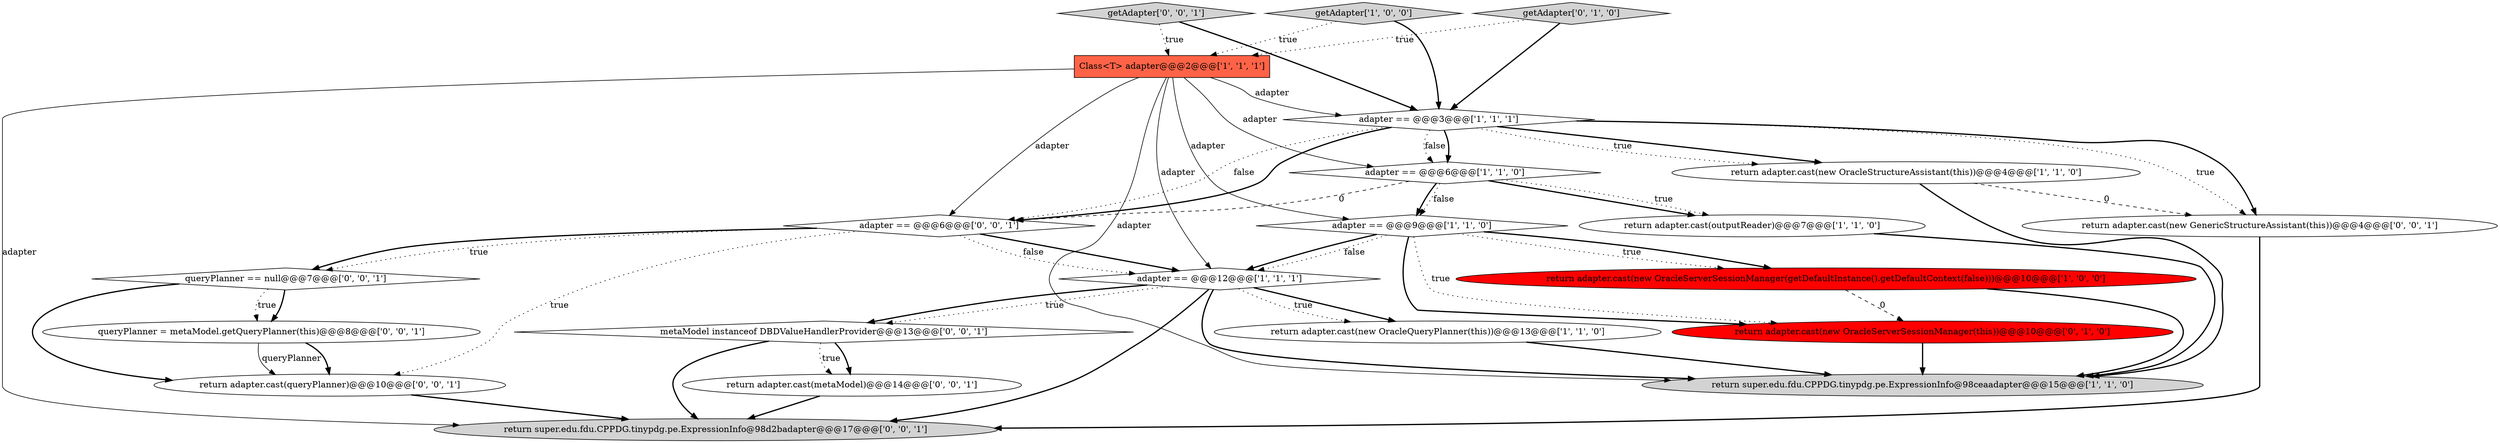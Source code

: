 digraph {
15 [style = filled, label = "return adapter.cast(new GenericStructureAssistant(this))@@@4@@@['0', '0', '1']", fillcolor = white, shape = ellipse image = "AAA0AAABBB3BBB"];
19 [style = filled, label = "queryPlanner == null@@@7@@@['0', '0', '1']", fillcolor = white, shape = diamond image = "AAA0AAABBB3BBB"];
13 [style = filled, label = "adapter == @@@6@@@['0', '0', '1']", fillcolor = white, shape = diamond image = "AAA0AAABBB3BBB"];
3 [style = filled, label = "return super.edu.fdu.CPPDG.tinypdg.pe.ExpressionInfo@98ceaadapter@@@15@@@['1', '1', '0']", fillcolor = lightgray, shape = ellipse image = "AAA0AAABBB1BBB"];
7 [style = filled, label = "adapter == @@@3@@@['1', '1', '1']", fillcolor = white, shape = diamond image = "AAA0AAABBB1BBB"];
10 [style = filled, label = "Class<T> adapter@@@2@@@['1', '1', '1']", fillcolor = tomato, shape = box image = "AAA0AAABBB1BBB"];
18 [style = filled, label = "queryPlanner = metaModel.getQueryPlanner(this)@@@8@@@['0', '0', '1']", fillcolor = white, shape = ellipse image = "AAA0AAABBB3BBB"];
20 [style = filled, label = "metaModel instanceof DBDValueHandlerProvider@@@13@@@['0', '0', '1']", fillcolor = white, shape = diamond image = "AAA0AAABBB3BBB"];
0 [style = filled, label = "getAdapter['1', '0', '0']", fillcolor = lightgray, shape = diamond image = "AAA0AAABBB1BBB"];
2 [style = filled, label = "adapter == @@@12@@@['1', '1', '1']", fillcolor = white, shape = diamond image = "AAA0AAABBB1BBB"];
17 [style = filled, label = "return super.edu.fdu.CPPDG.tinypdg.pe.ExpressionInfo@98d2badapter@@@17@@@['0', '0', '1']", fillcolor = lightgray, shape = ellipse image = "AAA0AAABBB3BBB"];
9 [style = filled, label = "return adapter.cast(outputReader)@@@7@@@['1', '1', '0']", fillcolor = white, shape = ellipse image = "AAA0AAABBB1BBB"];
12 [style = filled, label = "return adapter.cast(new OracleServerSessionManager(this))@@@10@@@['0', '1', '0']", fillcolor = red, shape = ellipse image = "AAA1AAABBB2BBB"];
8 [style = filled, label = "return adapter.cast(new OracleStructureAssistant(this))@@@4@@@['1', '1', '0']", fillcolor = white, shape = ellipse image = "AAA0AAABBB1BBB"];
14 [style = filled, label = "return adapter.cast(queryPlanner)@@@10@@@['0', '0', '1']", fillcolor = white, shape = ellipse image = "AAA0AAABBB3BBB"];
16 [style = filled, label = "return adapter.cast(metaModel)@@@14@@@['0', '0', '1']", fillcolor = white, shape = ellipse image = "AAA0AAABBB3BBB"];
4 [style = filled, label = "adapter == @@@9@@@['1', '1', '0']", fillcolor = white, shape = diamond image = "AAA0AAABBB1BBB"];
6 [style = filled, label = "return adapter.cast(new OracleQueryPlanner(this))@@@13@@@['1', '1', '0']", fillcolor = white, shape = ellipse image = "AAA0AAABBB1BBB"];
5 [style = filled, label = "adapter == @@@6@@@['1', '1', '0']", fillcolor = white, shape = diamond image = "AAA0AAABBB1BBB"];
1 [style = filled, label = "return adapter.cast(new OracleServerSessionManager(getDefaultInstance().getDefaultContext(false)))@@@10@@@['1', '0', '0']", fillcolor = red, shape = ellipse image = "AAA1AAABBB1BBB"];
21 [style = filled, label = "getAdapter['0', '0', '1']", fillcolor = lightgray, shape = diamond image = "AAA0AAABBB3BBB"];
11 [style = filled, label = "getAdapter['0', '1', '0']", fillcolor = lightgray, shape = diamond image = "AAA0AAABBB2BBB"];
2->20 [style = dotted, label="true"];
7->13 [style = bold, label=""];
2->17 [style = bold, label=""];
6->3 [style = bold, label=""];
5->13 [style = dashed, label="0"];
19->18 [style = bold, label=""];
10->13 [style = solid, label="adapter"];
2->20 [style = bold, label=""];
20->17 [style = bold, label=""];
18->14 [style = solid, label="queryPlanner"];
5->9 [style = bold, label=""];
10->5 [style = solid, label="adapter"];
4->1 [style = dotted, label="true"];
0->10 [style = dotted, label="true"];
2->6 [style = bold, label=""];
11->10 [style = dotted, label="true"];
2->3 [style = bold, label=""];
8->15 [style = dashed, label="0"];
13->2 [style = dotted, label="false"];
8->3 [style = bold, label=""];
19->18 [style = dotted, label="true"];
1->3 [style = bold, label=""];
13->19 [style = dotted, label="true"];
14->17 [style = bold, label=""];
10->3 [style = solid, label="adapter"];
4->2 [style = bold, label=""];
21->10 [style = dotted, label="true"];
10->17 [style = solid, label="adapter"];
16->17 [style = bold, label=""];
7->8 [style = bold, label=""];
7->15 [style = dotted, label="true"];
10->2 [style = solid, label="adapter"];
0->7 [style = bold, label=""];
1->12 [style = dashed, label="0"];
15->17 [style = bold, label=""];
7->5 [style = bold, label=""];
13->19 [style = bold, label=""];
4->2 [style = dotted, label="false"];
19->14 [style = bold, label=""];
20->16 [style = bold, label=""];
2->6 [style = dotted, label="true"];
5->4 [style = bold, label=""];
10->7 [style = solid, label="adapter"];
4->12 [style = bold, label=""];
5->9 [style = dotted, label="true"];
9->3 [style = bold, label=""];
7->15 [style = bold, label=""];
21->7 [style = bold, label=""];
4->1 [style = bold, label=""];
7->13 [style = dotted, label="false"];
12->3 [style = bold, label=""];
7->5 [style = dotted, label="false"];
4->12 [style = dotted, label="true"];
7->8 [style = dotted, label="true"];
10->4 [style = solid, label="adapter"];
13->14 [style = dotted, label="true"];
18->14 [style = bold, label=""];
11->7 [style = bold, label=""];
20->16 [style = dotted, label="true"];
13->2 [style = bold, label=""];
5->4 [style = dotted, label="false"];
}
